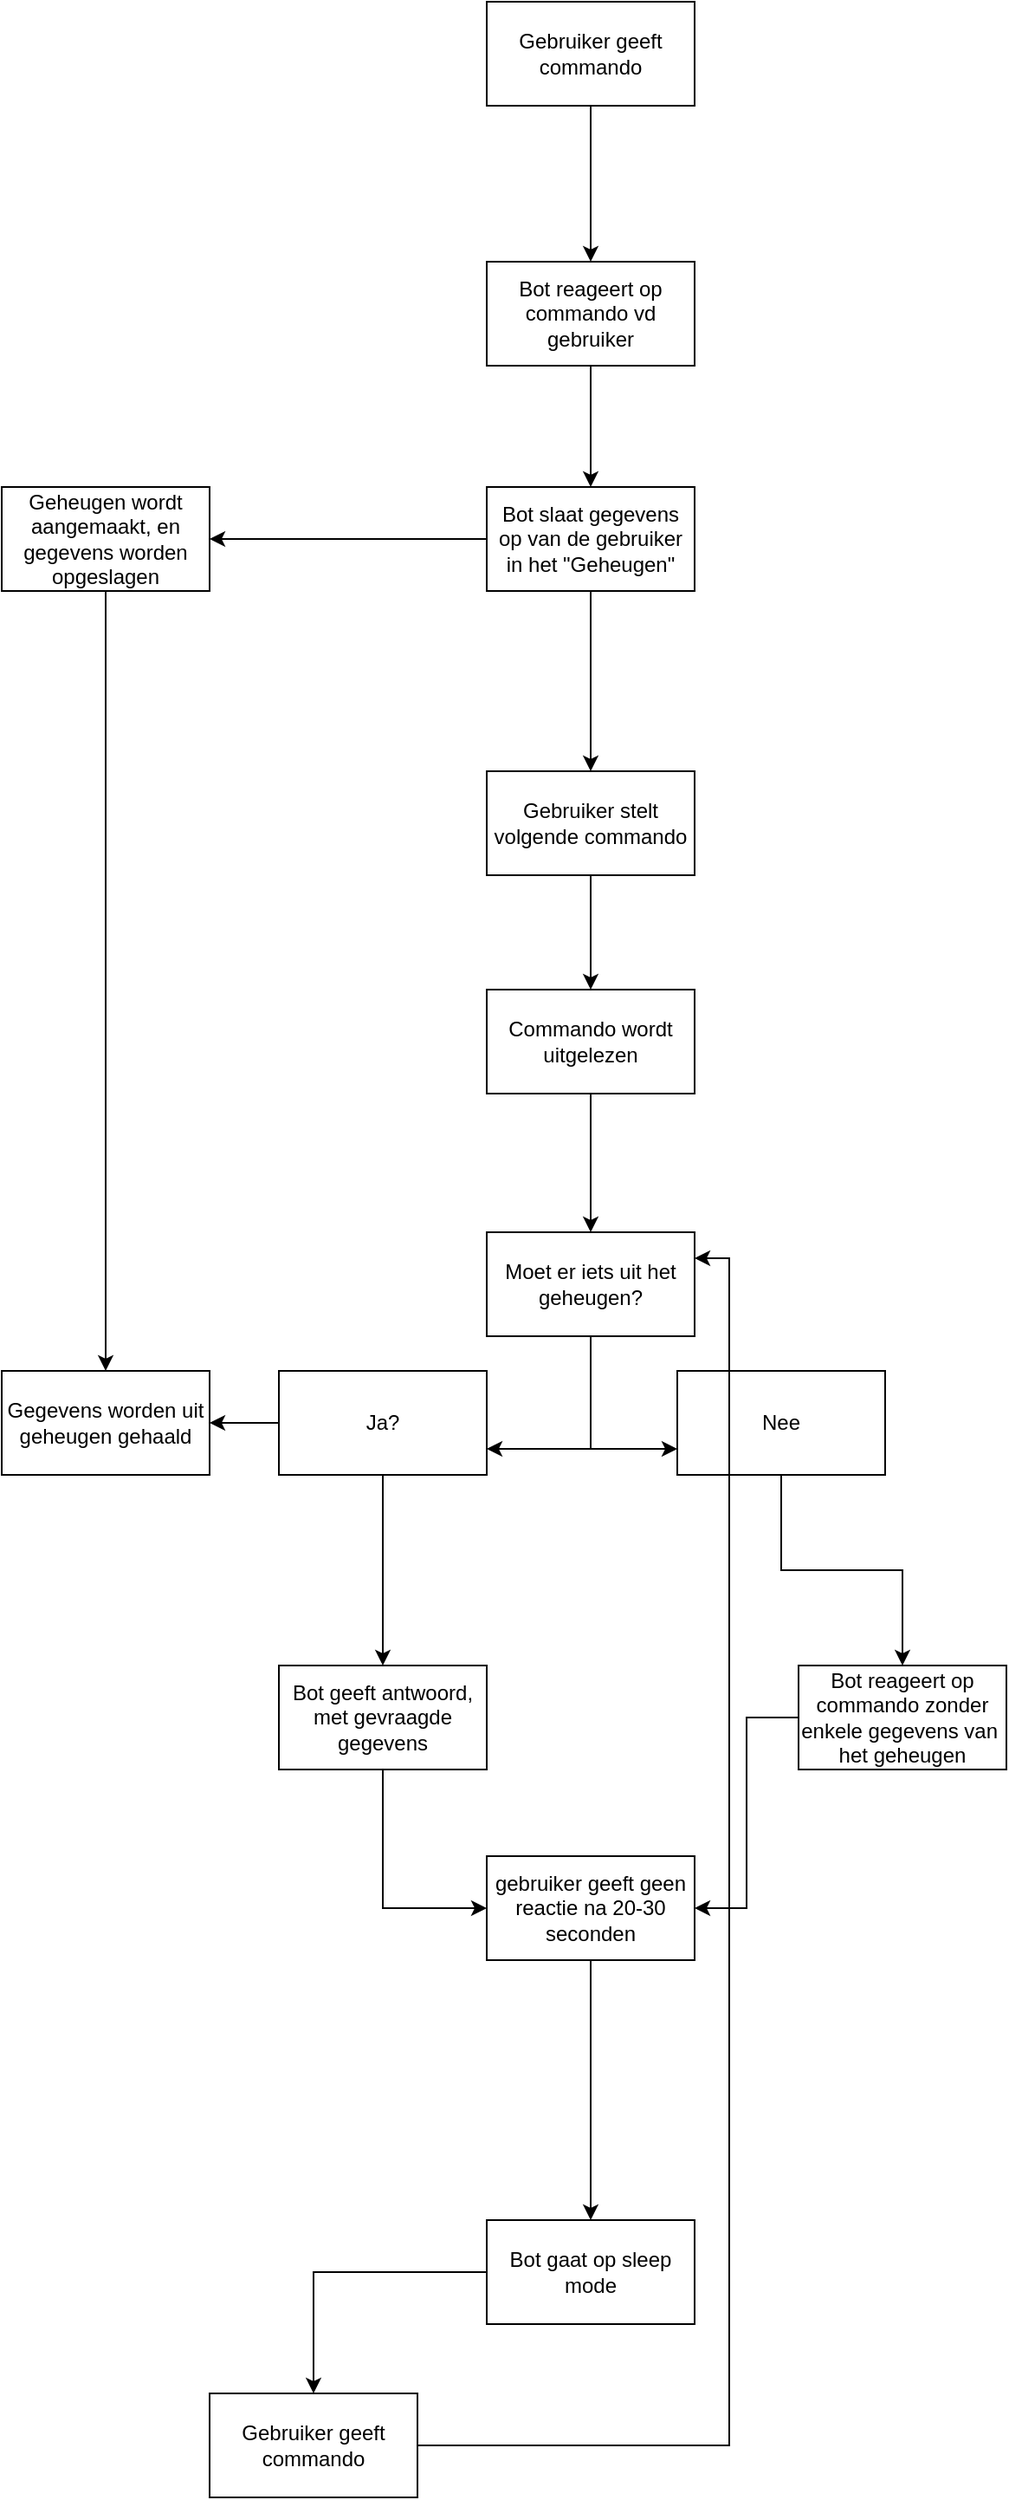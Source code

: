 <mxfile version="27.1.4">
  <diagram name="Pagina-1" id="DgbCpB3lsnm1m_4SGFxq">
    <mxGraphModel dx="1489" dy="753" grid="1" gridSize="10" guides="1" tooltips="1" connect="1" arrows="1" fold="1" page="1" pageScale="1" pageWidth="827" pageHeight="1169" math="0" shadow="0">
      <root>
        <mxCell id="0" />
        <mxCell id="1" parent="0" />
        <mxCell id="jgbJSeuZmCzQMlDoHzdy-3" value="" style="edgeStyle=orthogonalEdgeStyle;rounded=0;orthogonalLoop=1;jettySize=auto;html=1;" edge="1" parent="1" source="jgbJSeuZmCzQMlDoHzdy-1" target="jgbJSeuZmCzQMlDoHzdy-2">
          <mxGeometry relative="1" as="geometry" />
        </mxCell>
        <mxCell id="jgbJSeuZmCzQMlDoHzdy-1" value="Gebruiker geeft commando" style="rounded=0;whiteSpace=wrap;html=1;" vertex="1" parent="1">
          <mxGeometry x="370" y="80" width="120" height="60" as="geometry" />
        </mxCell>
        <mxCell id="jgbJSeuZmCzQMlDoHzdy-8" value="" style="edgeStyle=orthogonalEdgeStyle;rounded=0;orthogonalLoop=1;jettySize=auto;html=1;" edge="1" parent="1" source="jgbJSeuZmCzQMlDoHzdy-2" target="jgbJSeuZmCzQMlDoHzdy-5">
          <mxGeometry relative="1" as="geometry" />
        </mxCell>
        <mxCell id="jgbJSeuZmCzQMlDoHzdy-2" value="Bot reageert op commando vd gebruiker" style="rounded=0;whiteSpace=wrap;html=1;" vertex="1" parent="1">
          <mxGeometry x="370" y="230" width="120" height="60" as="geometry" />
        </mxCell>
        <mxCell id="jgbJSeuZmCzQMlDoHzdy-12" style="edgeStyle=orthogonalEdgeStyle;rounded=0;orthogonalLoop=1;jettySize=auto;html=1;" edge="1" parent="1" source="jgbJSeuZmCzQMlDoHzdy-5" target="jgbJSeuZmCzQMlDoHzdy-10">
          <mxGeometry relative="1" as="geometry" />
        </mxCell>
        <mxCell id="jgbJSeuZmCzQMlDoHzdy-14" value="" style="edgeStyle=orthogonalEdgeStyle;rounded=0;orthogonalLoop=1;jettySize=auto;html=1;" edge="1" parent="1" source="jgbJSeuZmCzQMlDoHzdy-5" target="jgbJSeuZmCzQMlDoHzdy-13">
          <mxGeometry relative="1" as="geometry" />
        </mxCell>
        <mxCell id="jgbJSeuZmCzQMlDoHzdy-5" value="Bot slaat gegevens op van de gebruiker in het &quot;Geheugen&quot;" style="rounded=0;whiteSpace=wrap;html=1;" vertex="1" parent="1">
          <mxGeometry x="370" y="360" width="120" height="60" as="geometry" />
        </mxCell>
        <mxCell id="jgbJSeuZmCzQMlDoHzdy-28" style="edgeStyle=orthogonalEdgeStyle;rounded=0;orthogonalLoop=1;jettySize=auto;html=1;entryX=0.5;entryY=0;entryDx=0;entryDy=0;" edge="1" parent="1" source="jgbJSeuZmCzQMlDoHzdy-10" target="jgbJSeuZmCzQMlDoHzdy-29">
          <mxGeometry relative="1" as="geometry">
            <mxPoint x="140" y="860" as="targetPoint" />
          </mxGeometry>
        </mxCell>
        <mxCell id="jgbJSeuZmCzQMlDoHzdy-10" value="Geheugen wordt aangemaakt, en gegevens worden opgeslagen" style="rounded=0;whiteSpace=wrap;html=1;" vertex="1" parent="1">
          <mxGeometry x="90" y="360" width="120" height="60" as="geometry" />
        </mxCell>
        <mxCell id="jgbJSeuZmCzQMlDoHzdy-20" value="" style="edgeStyle=orthogonalEdgeStyle;rounded=0;orthogonalLoop=1;jettySize=auto;html=1;" edge="1" parent="1" source="jgbJSeuZmCzQMlDoHzdy-13" target="jgbJSeuZmCzQMlDoHzdy-15">
          <mxGeometry relative="1" as="geometry" />
        </mxCell>
        <mxCell id="jgbJSeuZmCzQMlDoHzdy-13" value="Gebruiker stelt volgende commando" style="rounded=0;whiteSpace=wrap;html=1;" vertex="1" parent="1">
          <mxGeometry x="370" y="524" width="120" height="60" as="geometry" />
        </mxCell>
        <mxCell id="jgbJSeuZmCzQMlDoHzdy-23" value="" style="edgeStyle=orthogonalEdgeStyle;rounded=0;orthogonalLoop=1;jettySize=auto;html=1;" edge="1" parent="1" source="jgbJSeuZmCzQMlDoHzdy-15" target="jgbJSeuZmCzQMlDoHzdy-21">
          <mxGeometry relative="1" as="geometry" />
        </mxCell>
        <mxCell id="jgbJSeuZmCzQMlDoHzdy-15" value="Commando wordt uitgelezen" style="rounded=0;whiteSpace=wrap;html=1;" vertex="1" parent="1">
          <mxGeometry x="370" y="650" width="120" height="60" as="geometry" />
        </mxCell>
        <mxCell id="jgbJSeuZmCzQMlDoHzdy-26" style="edgeStyle=orthogonalEdgeStyle;rounded=0;orthogonalLoop=1;jettySize=auto;html=1;entryX=1;entryY=0.75;entryDx=0;entryDy=0;" edge="1" parent="1" source="jgbJSeuZmCzQMlDoHzdy-21" target="jgbJSeuZmCzQMlDoHzdy-24">
          <mxGeometry relative="1" as="geometry" />
        </mxCell>
        <mxCell id="jgbJSeuZmCzQMlDoHzdy-27" style="edgeStyle=orthogonalEdgeStyle;rounded=0;orthogonalLoop=1;jettySize=auto;html=1;entryX=0;entryY=0.75;entryDx=0;entryDy=0;" edge="1" parent="1" source="jgbJSeuZmCzQMlDoHzdy-21" target="jgbJSeuZmCzQMlDoHzdy-25">
          <mxGeometry relative="1" as="geometry" />
        </mxCell>
        <mxCell id="jgbJSeuZmCzQMlDoHzdy-21" value="Moet er iets uit het geheugen?" style="rounded=0;whiteSpace=wrap;html=1;" vertex="1" parent="1">
          <mxGeometry x="370" y="790" width="120" height="60" as="geometry" />
        </mxCell>
        <mxCell id="jgbJSeuZmCzQMlDoHzdy-30" value="" style="edgeStyle=orthogonalEdgeStyle;rounded=0;orthogonalLoop=1;jettySize=auto;html=1;" edge="1" parent="1" source="jgbJSeuZmCzQMlDoHzdy-24" target="jgbJSeuZmCzQMlDoHzdy-29">
          <mxGeometry relative="1" as="geometry" />
        </mxCell>
        <mxCell id="jgbJSeuZmCzQMlDoHzdy-38" value="" style="edgeStyle=orthogonalEdgeStyle;rounded=0;orthogonalLoop=1;jettySize=auto;html=1;" edge="1" parent="1" source="jgbJSeuZmCzQMlDoHzdy-24" target="jgbJSeuZmCzQMlDoHzdy-35">
          <mxGeometry relative="1" as="geometry" />
        </mxCell>
        <mxCell id="jgbJSeuZmCzQMlDoHzdy-24" value="Ja?" style="rounded=0;whiteSpace=wrap;html=1;" vertex="1" parent="1">
          <mxGeometry x="250" y="870" width="120" height="60" as="geometry" />
        </mxCell>
        <mxCell id="jgbJSeuZmCzQMlDoHzdy-37" value="" style="edgeStyle=orthogonalEdgeStyle;rounded=0;orthogonalLoop=1;jettySize=auto;html=1;" edge="1" parent="1" source="jgbJSeuZmCzQMlDoHzdy-25" target="jgbJSeuZmCzQMlDoHzdy-36">
          <mxGeometry relative="1" as="geometry" />
        </mxCell>
        <mxCell id="jgbJSeuZmCzQMlDoHzdy-25" value="Nee" style="rounded=0;whiteSpace=wrap;html=1;" vertex="1" parent="1">
          <mxGeometry x="480" y="870" width="120" height="60" as="geometry" />
        </mxCell>
        <mxCell id="jgbJSeuZmCzQMlDoHzdy-29" value="Gegevens worden uit geheugen gehaald" style="rounded=0;whiteSpace=wrap;html=1;" vertex="1" parent="1">
          <mxGeometry x="90" y="870" width="120" height="60" as="geometry" />
        </mxCell>
        <mxCell id="jgbJSeuZmCzQMlDoHzdy-41" style="edgeStyle=orthogonalEdgeStyle;rounded=0;orthogonalLoop=1;jettySize=auto;html=1;entryX=0;entryY=0.5;entryDx=0;entryDy=0;" edge="1" parent="1" source="jgbJSeuZmCzQMlDoHzdy-35" target="jgbJSeuZmCzQMlDoHzdy-39">
          <mxGeometry relative="1" as="geometry" />
        </mxCell>
        <mxCell id="jgbJSeuZmCzQMlDoHzdy-35" value="Bot geeft antwoord, met gevraagde gegevens" style="rounded=0;whiteSpace=wrap;html=1;" vertex="1" parent="1">
          <mxGeometry x="250" y="1040" width="120" height="60" as="geometry" />
        </mxCell>
        <mxCell id="jgbJSeuZmCzQMlDoHzdy-40" style="edgeStyle=orthogonalEdgeStyle;rounded=0;orthogonalLoop=1;jettySize=auto;html=1;entryX=1;entryY=0.5;entryDx=0;entryDy=0;" edge="1" parent="1" source="jgbJSeuZmCzQMlDoHzdy-36" target="jgbJSeuZmCzQMlDoHzdy-39">
          <mxGeometry relative="1" as="geometry" />
        </mxCell>
        <mxCell id="jgbJSeuZmCzQMlDoHzdy-36" value="Bot reageert op commando zonder enkele gegevens van&amp;nbsp;&lt;div&gt;het geheugen&lt;/div&gt;" style="rounded=0;whiteSpace=wrap;html=1;" vertex="1" parent="1">
          <mxGeometry x="550" y="1040" width="120" height="60" as="geometry" />
        </mxCell>
        <mxCell id="jgbJSeuZmCzQMlDoHzdy-43" style="edgeStyle=orthogonalEdgeStyle;rounded=0;orthogonalLoop=1;jettySize=auto;html=1;entryX=0.5;entryY=0;entryDx=0;entryDy=0;" edge="1" parent="1" source="jgbJSeuZmCzQMlDoHzdy-39" target="jgbJSeuZmCzQMlDoHzdy-42">
          <mxGeometry relative="1" as="geometry" />
        </mxCell>
        <mxCell id="jgbJSeuZmCzQMlDoHzdy-39" value="gebruiker geeft geen reactie na 20-30 seconden" style="rounded=0;whiteSpace=wrap;html=1;" vertex="1" parent="1">
          <mxGeometry x="370" y="1150" width="120" height="60" as="geometry" />
        </mxCell>
        <mxCell id="jgbJSeuZmCzQMlDoHzdy-47" value="" style="edgeStyle=orthogonalEdgeStyle;rounded=0;orthogonalLoop=1;jettySize=auto;html=1;" edge="1" parent="1" source="jgbJSeuZmCzQMlDoHzdy-42" target="jgbJSeuZmCzQMlDoHzdy-44">
          <mxGeometry relative="1" as="geometry" />
        </mxCell>
        <mxCell id="jgbJSeuZmCzQMlDoHzdy-42" value="Bot gaat op sleep mode" style="rounded=0;whiteSpace=wrap;html=1;" vertex="1" parent="1">
          <mxGeometry x="370" y="1360" width="120" height="60" as="geometry" />
        </mxCell>
        <mxCell id="jgbJSeuZmCzQMlDoHzdy-50" style="edgeStyle=orthogonalEdgeStyle;rounded=0;orthogonalLoop=1;jettySize=auto;html=1;entryX=1;entryY=0.25;entryDx=0;entryDy=0;" edge="1" parent="1" source="jgbJSeuZmCzQMlDoHzdy-44" target="jgbJSeuZmCzQMlDoHzdy-21">
          <mxGeometry relative="1" as="geometry" />
        </mxCell>
        <mxCell id="jgbJSeuZmCzQMlDoHzdy-44" value="Gebruiker geeft commando" style="rounded=0;whiteSpace=wrap;html=1;" vertex="1" parent="1">
          <mxGeometry x="210" y="1460" width="120" height="60" as="geometry" />
        </mxCell>
      </root>
    </mxGraphModel>
  </diagram>
</mxfile>
